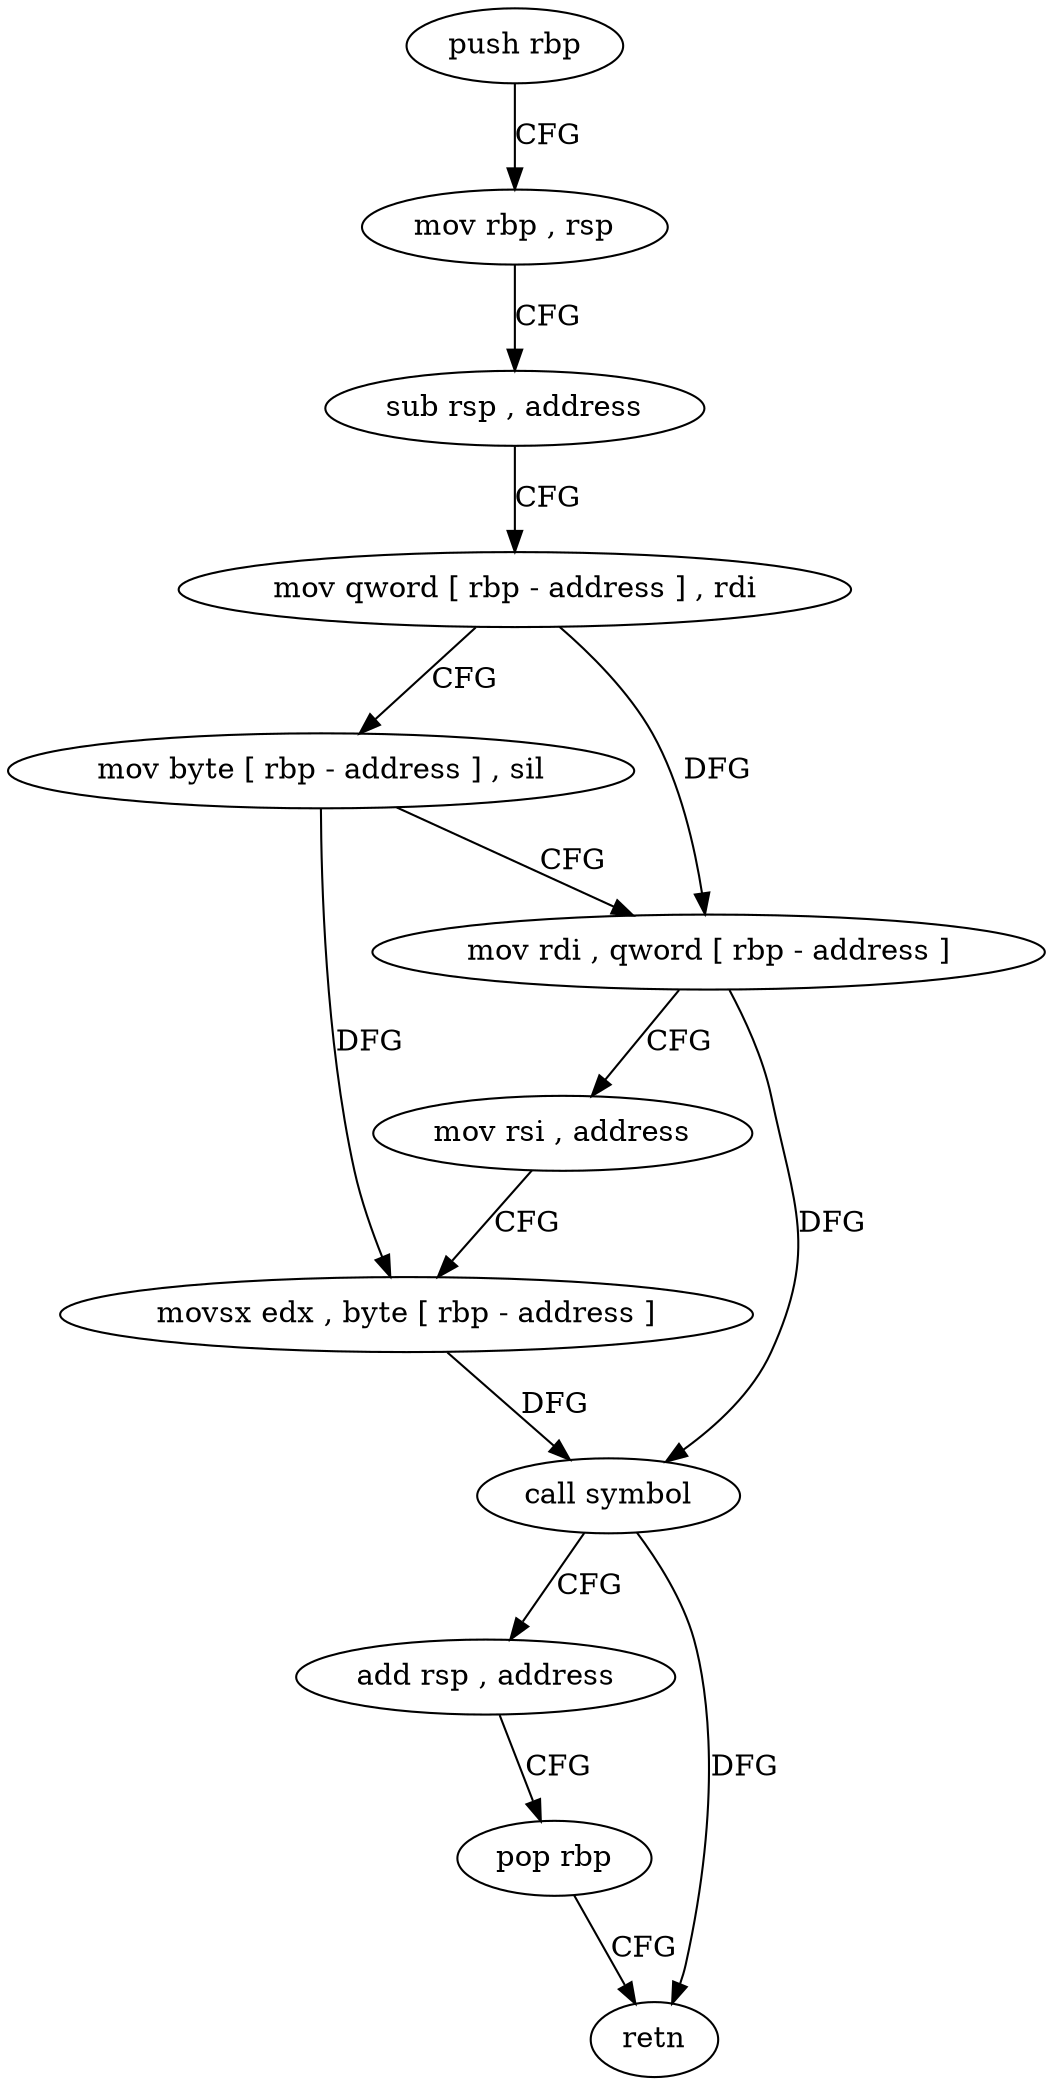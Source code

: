 digraph "func" {
"4218704" [label = "push rbp" ]
"4218705" [label = "mov rbp , rsp" ]
"4218708" [label = "sub rsp , address" ]
"4218712" [label = "mov qword [ rbp - address ] , rdi" ]
"4218716" [label = "mov byte [ rbp - address ] , sil" ]
"4218720" [label = "mov rdi , qword [ rbp - address ]" ]
"4218724" [label = "mov rsi , address" ]
"4218731" [label = "movsx edx , byte [ rbp - address ]" ]
"4218735" [label = "call symbol" ]
"4218740" [label = "add rsp , address" ]
"4218744" [label = "pop rbp" ]
"4218745" [label = "retn" ]
"4218704" -> "4218705" [ label = "CFG" ]
"4218705" -> "4218708" [ label = "CFG" ]
"4218708" -> "4218712" [ label = "CFG" ]
"4218712" -> "4218716" [ label = "CFG" ]
"4218712" -> "4218720" [ label = "DFG" ]
"4218716" -> "4218720" [ label = "CFG" ]
"4218716" -> "4218731" [ label = "DFG" ]
"4218720" -> "4218724" [ label = "CFG" ]
"4218720" -> "4218735" [ label = "DFG" ]
"4218724" -> "4218731" [ label = "CFG" ]
"4218731" -> "4218735" [ label = "DFG" ]
"4218735" -> "4218740" [ label = "CFG" ]
"4218735" -> "4218745" [ label = "DFG" ]
"4218740" -> "4218744" [ label = "CFG" ]
"4218744" -> "4218745" [ label = "CFG" ]
}
